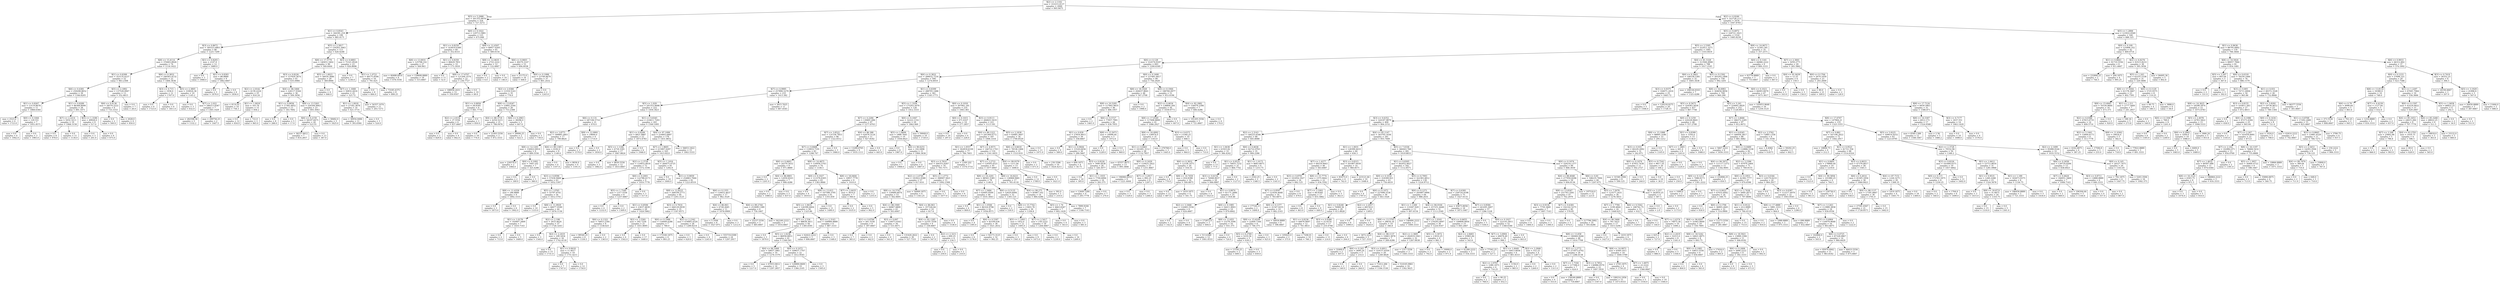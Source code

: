 digraph Tree {
node [shape=box] ;
0 [label="X[2] <= 2.1102\nmse = 333215.0137\nsamples = 2000\nvalue = 995.9475"] ;
1 [label="X[5] <= 5.2988\nmse = 301355.9979\nsamples = 324\nvalue = 727.3272"] ;
0 -> 1 [labeldistance=2.5, labelangle=45, headlabel="True"] ;
2 [label="X[1] <= 0.8543\nmse = 344391.218\nsamples = 199\nvalue = 885.4171"] ;
1 -> 2 ;
3 [label="X[3] <= 0.8672\nmse = 395523.4803\nsamples = 86\nvalue = 1225.7209"] ;
2 -> 3 ;
4 [label="X[8] <= 15.4114\nmse = 376403.8926\nsamples = 74\nvalue = 1118.1622"] ;
3 -> 4 ;
5 [label="X[1] <= 0.8399\nmse = 353135.0237\nsamples = 52\nvalue = 963.2308"] ;
4 -> 5 ;
6 [label="X[6] <= 0.4381\nmse = 259208.8652\nsamples = 39\nvalue = 1166.8205"] ;
5 -> 6 ;
7 [label="X[1] <= 0.8267\nmse = 13119.8678\nsamples = 11\nvalue = 1868.6364"] ;
6 -> 7 ;
8 [label="mse = 2523.0\nsamples = 4\nvalue = 1723.0"] ;
7 -> 8 ;
9 [label="X[0] <= 0.1044\nmse = 129.551\nsamples = 7\nvalue = 1951.8571"] ;
7 -> 9 ;
10 [label="mse = 0.0\nsamples = 4\nvalue = 1942.0"] ;
9 -> 10 ;
11 [label="mse = 0.0\nsamples = 3\nvalue = 1965.0"] ;
9 -> 11 ;
12 [label="X[1] <= 0.8289\nmse = 86368.8099\nsamples = 28\nvalue = 891.1071"] ;
6 -> 12 ;
13 [label="X[7] <= 2.2214\nmse = 5932.3213\nsamples = 19\nvalue = 1068.3158"] ;
12 -> 13 ;
14 [label="mse = 0.0\nsamples = 8\nvalue = 978.0"] ;
13 -> 14 ;
15 [label="mse = 0.0\nsamples = 11\nvalue = 1134.0"] ;
13 -> 15 ;
16 [label="X[5] <= 1.3186\nmse = 49928.0\nsamples = 9\nvalue = 517.0"] ;
12 -> 16 ;
17 [label="mse = 0.0\nsamples = 3\nvalue = 201.0"] ;
16 -> 17 ;
18 [label="mse = 0.0\nsamples = 6\nvalue = 675.0"] ;
16 -> 18 ;
19 [label="X[5] <= 2.1892\nmse = 137528.0947\nsamples = 13\nvalue = 352.4615"] ;
5 -> 19 ;
20 [label="X[6] <= 0.4136\nmse = 28574.2222\nsamples = 6\nvalue = 733.3333"] ;
19 -> 20 ;
21 [label="mse = 0.0\nsamples = 2\nvalue = 500.0"] ;
20 -> 21 ;
22 [label="mse = 2028.0\nsamples = 4\nvalue = 850.0"] ;
20 -> 22 ;
23 [label="mse = 0.0\nsamples = 7\nvalue = 26.0"] ;
19 -> 23 ;
24 [label="X[6] <= 0.3832\nmse = 240563.4132\nsamples = 22\nvalue = 1484.3636"] ;
4 -> 24 ;
25 [label="X[3] <= 0.715\nmse = 1936.0\nsamples = 12\nvalue = 1767.0"] ;
24 -> 25 ;
26 [label="mse = 0.0\nsamples = 6\nvalue = 1723.0"] ;
25 -> 26 ;
27 [label="mse = 0.0\nsamples = 6\nvalue = 1811.0"] ;
25 -> 27 ;
28 [label="X[5] <= 2.3805\nmse = 316024.36\nsamples = 10\nvalue = 1145.2"] ;
24 -> 28 ;
29 [label="mse = 0.0\nsamples = 3\nvalue = 632.0"] ;
28 -> 29 ;
30 [label="X[7] <= 2.022\nmse = 290213.8367\nsamples = 7\nvalue = 1365.1429"] ;
28 -> 30 ;
31 [label="mse = 282598.56\nsamples = 5\nvalue = 1332.2"] ;
30 -> 31 ;
32 [label="mse = 299756.25\nsamples = 2\nvalue = 1447.5"] ;
30 -> 32 ;
33 [label="X[1] <= 0.8293\nmse = 2147.0\nsamples = 12\nvalue = 1889.0"] ;
3 -> 33 ;
34 [label="mse = 0.0\nsamples = 3\nvalue = 1968.0"] ;
33 -> 34 ;
35 [label="X[1] <= 0.8393\nmse = 88.8889\nsamples = 9\nvalue = 1862.6667"] ;
33 -> 35 ;
36 [label="mse = 0.0\nsamples = 3\nvalue = 1876.0"] ;
35 -> 36 ;
37 [label="mse = 0.0\nsamples = 6\nvalue = 1856.0"] ;
35 -> 37 ;
38 [label="X[5] <= 2.5817\nmse = 150263.3063\nsamples = 113\nvalue = 626.4248"] ;
2 -> 38 ;
39 [label="X[8] <= 17.5779\nmse = 140451.5402\nsamples = 90\nvalue = 549.6444"] ;
38 -> 39 ;
40 [label="X[3] <= 0.8226\nmse = 157929.3674\nsamples = 61\nvalue = 635.0984"] ;
39 -> 40 ;
41 [label="X[2] <= 2.0142\nmse = 4139.2224\nsamples = 25\nvalue = 816.24"] ;
40 -> 41 ;
42 [label="mse = 4114.41\nsamples = 10\nvalue = 756.3"] ;
41 -> 42 ;
43 [label="X[1] <= 1.0018\nmse = 163.76\nsamples = 15\nvalue = 856.2"] ;
41 -> 43 ;
44 [label="mse = 0.0\nsamples = 12\nvalue = 854.0"] ;
43 -> 44 ;
45 [label="mse = 722.0\nsamples = 3\nvalue = 865.0"] ;
43 -> 45 ;
46 [label="X[4] <= 86.5466\nmse = 226117.9344\nsamples = 36\nvalue = 509.3056"] ;
40 -> 46 ;
47 [label="X[1] <= 0.9056\nmse = 17382.4852\nsamples = 13\nvalue = 183.7692"] ;
46 -> 47 ;
48 [label="mse = 0.0\nsamples = 8\nvalue = 288.0"] ;
47 -> 48 ;
49 [label="mse = 0.0\nsamples = 5\nvalue = 17.0"] ;
47 -> 49 ;
50 [label="X[8] <= 13.5263\nmse = 250344.9943\nsamples = 23\nvalue = 693.3043"] ;
46 -> 50 ;
51 [label="X[6] <= 0.2159\nmse = 58197.6475\nsamples = 20\nvalue = 523.55"] ;
50 -> 51 ;
52 [label="mse = 36237.0612\nsamples = 7\nvalue = 814.2857"] ;
51 -> 52 ;
53 [label="mse = 0.0\nsamples = 13\nvalue = 367.0"] ;
51 -> 53 ;
54 [label="mse = 58482.0\nsamples = 3\nvalue = 1825.0"] ;
50 -> 54 ;
55 [label="X[5] <= 1.4923\nmse = 56018.3686\nsamples = 29\nvalue = 369.8966"] ;
39 -> 55 ;
56 [label="mse = 0.0\nsamples = 4\nvalue = 646.0"] ;
55 -> 56 ;
57 [label="X[7] <= 1.1668\nmse = 50832.4416\nsamples = 25\nvalue = 325.72"] ;
55 -> 57 ;
58 [label="X[1] <= 1.0018\nmse = 27182.3878\nsamples = 14\nvalue = 421.5714"] ;
57 -> 58 ;
59 [label="mse = 30954.0496\nsamples = 11\nvalue = 393.6364"] ;
58 -> 59 ;
60 [label="mse = 0.0\nsamples = 3\nvalue = 524.0"] ;
58 -> 60 ;
61 [label="mse = 54357.1074\nsamples = 11\nvalue = 203.7273"] ;
57 -> 61 ;
62 [label="X[3] <= 0.6893\nmse = 75321.8526\nsamples = 23\nvalue = 926.8696"] ;
38 -> 62 ;
63 [label="mse = 0.0\nsamples = 7\nvalue = 1236.0"] ;
62 -> 63 ;
64 [label="X[1] <= 1.0721\nmse = 48175.8594\nsamples = 16\nvalue = 791.625"] ;
62 -> 64 ;
65 [label="mse = 0.0\nsamples = 8\nvalue = 684.0"] ;
64 -> 65 ;
66 [label="mse = 73185.4375\nsamples = 8\nvalue = 899.25"] ;
64 -> 66 ;
67 [label="X[0] <= 0.1022\nmse = 129713.5881\nsamples = 125\nvalue = 475.648"] ;
1 -> 67 ;
68 [label="X[1] <= 0.8259\nmse = 143819.0389\nsamples = 60\nvalue = 352.8333"] ;
67 -> 68 ;
69 [label="X[8] <= 13.6931\nmse = 125798.332\nsamples = 27\nvalue = 569.963"] ;
68 -> 69 ;
70 [label="mse = 40488.6914\nsamples = 9\nvalue = 678.5556"] ;
69 -> 70 ;
71 [label="mse = 159608.8889\nsamples = 18\nvalue = 515.6667"] ;
69 -> 71 ;
72 [label="X[1] <= 0.8359\nmse = 88429.7851\nsamples = 33\nvalue = 175.1818"] ;
68 -> 72 ;
73 [label="mse = 0.0\nsamples = 11\nvalue = 52.0"] ;
72 -> 73 ;
74 [label="X[8] <= 17.6707\nmse = 121264.3574\nsamples = 22\nvalue = 236.7727"] ;
72 -> 74 ;
75 [label="mse = 188956.2431\nsamples = 12\nvalue = 359.9167"] ;
74 -> 75 ;
76 [label="mse = 0.0\nsamples = 10\nvalue = 89.0"] ;
74 -> 76 ;
77 [label="X[8] <= 12.4507\nmse = 89917.8305\nsamples = 65\nvalue = 589.0154"] ;
67 -> 77 ;
78 [label="X[8] <= 12.0635\nmse = 2722.2222\nsamples = 12\nvalue = 122.6667"] ;
77 -> 78 ;
79 [label="mse = 0.0\nsamples = 2\nvalue = 6.0"] ;
78 -> 79 ;
80 [label="mse = 0.0\nsamples = 10\nvalue = 146.0"] ;
78 -> 80 ;
81 [label="X[6] <= 0.0603\nmse = 49270.3147\nsamples = 53\nvalue = 694.6038"] ;
77 -> 81 ;
82 [label="mse = 21175.0\nsamples = 16\nvalue = 448.0"] ;
81 -> 82 ;
83 [label="X[0] <= 0.1998\nmse = 23749.9679\nsamples = 37\nvalue = 801.2432"] ;
81 -> 83 ;
84 [label="X[2] <= 2.0366\nmse = 13318.5143\nsamples = 35\nvalue = 776.0"] ;
83 -> 84 ;
85 [label="X[1] <= 0.8956\nmse = 58.8395\nsamples = 9\nvalue = 841.7778"] ;
84 -> 85 ;
86 [label="X[2] <= 2.0154\nmse = 37.5556\nsamples = 6\nvalue = 837.6667"] ;
85 -> 86 ;
87 [label="mse = 0.0\nsamples = 2\nvalue = 829.0"] ;
86 -> 87 ;
88 [label="mse = 0.0\nsamples = 4\nvalue = 842.0"] ;
86 -> 88 ;
89 [label="mse = 0.0\nsamples = 3\nvalue = 850.0"] ;
85 -> 89 ;
90 [label="X[8] <= 13.8347\nmse = 15892.2544\nsamples = 26\nvalue = 753.2308"] ;
84 -> 90 ;
91 [label="X[4] <= 88.3718\nmse = 4254.5215\nsamples = 21\nvalue = 788.0476"] ;
90 -> 91 ;
92 [label="mse = 0.0\nsamples = 18\nvalue = 774.0"] ;
91 -> 92 ;
93 [label="mse = 21493.5556\nsamples = 3\nvalue = 872.3333"] ;
91 -> 93 ;
94 [label="X[6] <= 0.2963\nmse = 38296.0\nsamples = 5\nvalue = 607.0"] ;
90 -> 94 ;
95 [label="mse = 39006.25\nsamples = 2\nvalue = 422.5"] ;
94 -> 95 ;
96 [label="mse = 0.0\nsamples = 3\nvalue = 730.0"] ;
94 -> 96 ;
97 [label="mse = 0.0\nsamples = 2\nvalue = 1243.0"] ;
83 -> 97 ;
98 [label="X[2] <= 4.9246\nmse = 322728.113\nsamples = 1676\nvalue = 1047.8765"] ;
0 -> 98 [labeldistance=2.5, labelangle=-45, headlabel="False"] ;
99 [label="X[5] <= 9.4972\nmse = 328721.1623\nsamples = 1516\nvalue = 1085.8239"] ;
98 -> 99 ;
100 [label="X[5] <= 2.5395\nmse = 322411.3271\nsamples = 1481\nvalue = 1103.0419"] ;
99 -> 100 ;
101 [label="X[0] <= 0.128\nmse = 314574.9187\nsamples = 693\nvalue = 1200.6349"] ;
100 -> 101 ;
102 [label="X[6] <= 0.3832\nmse = 289032.7216\nsamples = 594\nvalue = 1274.6919"] ;
101 -> 102 ;
103 [label="X[7] <= 4.9995\nmse = 257890.5279\nsamples = 233\nvalue = 1413.382"] ;
102 -> 103 ;
104 [label="X[5] <= 1.029\nmse = 241553.9098\nsamples = 222\nvalue = 1450.3423"] ;
103 -> 104 ;
105 [label="X[6] <= 0.131\nmse = 287106.5714\nsamples = 21\nvalue = 974.0"] ;
104 -> 105 ;
106 [label="X[2] <= 3.8771\nmse = 190885.2803\nsamples = 17\nvalue = 799.8824"] ;
105 -> 106 ;
107 [label="X[8] <= 12.1201\nmse = 150422.6914\nsamples = 9\nvalue = 489.5556"] ;
106 -> 107 ;
108 [label="mse = 226576.0\nsamples = 2\nvalue = 1064.0"] ;
107 -> 108 ;
109 [label="X[0] <= 0.1092\nmse = 7445.102\nsamples = 7\nvalue = 325.4286"] ;
107 -> 109 ;
110 [label="mse = 0.0\nsamples = 2\nvalue = 189.0"] ;
109 -> 110 ;
111 [label="mse = 0.0\nsamples = 5\nvalue = 380.0"] ;
109 -> 111 ;
112 [label="X[4] <= 89.1365\nmse = 6182.0\nsamples = 8\nvalue = 1149.0"] ;
106 -> 112 ;
113 [label="mse = 0.0\nsamples = 4\nvalue = 1107.0"] ;
112 -> 113 ;
114 [label="mse = 8836.0\nsamples = 4\nvalue = 1191.0"] ;
112 -> 114 ;
115 [label="X[8] <= 12.9991\nmse = 19600.0\nsamples = 4\nvalue = 1714.0"] ;
105 -> 115 ;
116 [label="mse = 0.0\nsamples = 2\nvalue = 1574.0"] ;
115 -> 116 ;
117 [label="mse = 0.0\nsamples = 2\nvalue = 1854.0"] ;
115 -> 117 ;
118 [label="X[1] <= 0.8345\nmse = 210611.7293\nsamples = 201\nvalue = 1500.1095"] ;
104 -> 118 ;
119 [label="X[1] <= 0.8299\nmse = 6821.9887\nsamples = 23\nvalue = 1873.4783"] ;
118 -> 119 ;
120 [label="X[5] <= 1.1184\nmse = 6718.3391\nsamples = 17\nvalue = 1847.8824"] ;
119 -> 120 ;
121 [label="mse = 0.0\nsamples = 5\nvalue = 1882.0"] ;
120 -> 121 ;
122 [label="mse = 8830.5556\nsamples = 12\nvalue = 1833.6667"] ;
120 -> 122 ;
123 [label="mse = 0.0\nsamples = 6\nvalue = 1946.0"] ;
119 -> 123 ;
124 [label="X[4] <= 97.1099\nmse = 216603.6897\nsamples = 178\nvalue = 1451.8652"] ;
118 -> 124 ;
125 [label="X[7] <= 1.9605\nmse = 215907.0297\nsamples = 163\nvalue = 1415.8221"] ;
124 -> 125 ;
126 [label="X[2] <= 2.3728\nmse = 110652.6618\nsamples = 72\nvalue = 1572.3194"] ;
125 -> 126 ;
127 [label="X[3] <= 0.8596\nmse = 57436.9468\nsamples = 63\nvalue = 1652.5397"] ;
126 -> 127 ;
128 [label="X[8] <= 11.6358\nmse = 186.8889\nsamples = 9\nvalue = 1892.3333"] ;
127 -> 128 ;
129 [label="mse = 0.0\nsamples = 3\nvalue = 1873.0"] ;
128 -> 129 ;
130 [label="mse = 0.0\nsamples = 6\nvalue = 1902.0"] ;
128 -> 130 ;
131 [label="X[5] <= 1.0765\nmse = 55797.8741\nsamples = 54\nvalue = 1612.5741"] ;
127 -> 131 ;
132 [label="mse = 0.0\nsamples = 10\nvalue = 1333.0"] ;
131 -> 132 ;
133 [label="X[8] <= 11.9929\nmse = 46677.9189\nsamples = 44\nvalue = 1676.1136"] ;
131 -> 133 ;
134 [label="X[1] <= 1.0178\nmse = 193607.3469\nsamples = 7\nvalue = 1410.7143"] ;
133 -> 134 ;
135 [label="mse = 0.0\nsamples = 2\nvalue = 715.0"] ;
134 -> 135 ;
136 [label="mse = 0.0\nsamples = 5\nvalue = 1689.0"] ;
134 -> 136 ;
137 [label="X[2] <= 2.198\nmse = 3033.4624\nsamples = 37\nvalue = 1726.3243"] ;
133 -> 137 ;
138 [label="mse = 0.0\nsamples = 3\nvalue = 1544.0"] ;
137 -> 138 ;
139 [label="X[2] <= 2.2419\nmse = 109.1834\nsamples = 34\nvalue = 1742.4118"] ;
137 -> 139 ;
140 [label="mse = 0.0\nsamples = 15\nvalue = 1731.0"] ;
139 -> 140 ;
141 [label="X[1] <= 0.8418\nmse = 11.4017\nsamples = 19\nvalue = 1751.4211"] ;
139 -> 141 ;
142 [label="mse = 0.0\nsamples = 7\nvalue = 1747.0"] ;
141 -> 142 ;
143 [label="mse = 0.0\nsamples = 12\nvalue = 1754.0"] ;
141 -> 143 ;
144 [label="X[6] <= 0.2001\nmse = 122786.6173\nsamples = 9\nvalue = 1010.7778"] ;
126 -> 144 ;
145 [label="X[5] <= 1.7549\nmse = 1317.5556\nsamples = 6\nvalue = 1257.6667"] ;
144 -> 145 ;
146 [label="mse = 0.0\nsamples = 4\nvalue = 1232.0"] ;
145 -> 146 ;
147 [label="mse = 0.0\nsamples = 2\nvalue = 1309.0"] ;
145 -> 147 ;
148 [label="mse = 0.0\nsamples = 3\nvalue = 517.0"] ;
144 -> 148 ;
149 [label="X[5] <= 1.1016\nmse = 264475.4725\nsamples = 91\nvalue = 1292.0"] ;
125 -> 149 ;
150 [label="mse = 9.0\nsamples = 10\nvalue = 1844.0"] ;
149 -> 150 ;
151 [label="X[1] <= 0.9059\nmse = 254863.7064\nsamples = 81\nvalue = 1223.8519"] ;
149 -> 151 ;
152 [label="X[8] <= 12.8225\nmse = 268109.2773\nsamples = 64\nvalue = 1293.3125"] ;
151 -> 152 ;
153 [label="X[1] <= 0.8506\nmse = 23637.4839\nsamples = 29\nvalue = 1420.5862"] ;
152 -> 153 ;
154 [label="X[6] <= 0.1322\nmse = 74853.2344\nsamples = 8\nvalue = 1338.625"] ;
153 -> 154 ;
155 [label="mse = 99540.25\nsamples = 6\nvalue = 1330.5"] ;
154 -> 155 ;
156 [label="mse = 0.0\nsamples = 2\nvalue = 1363.0"] ;
154 -> 156 ;
157 [label="X[2] <= 3.5581\nmse = 592.7256\nsamples = 21\nvalue = 1451.8095"] ;
153 -> 157 ;
158 [label="mse = 0.0\nsamples = 4\nvalue = 1502.0"] ;
157 -> 158 ;
159 [label="mse = 0.0\nsamples = 17\nvalue = 1440.0"] ;
157 -> 159 ;
160 [label="X[3] <= 0.7816\nmse = 446129.0939\nsamples = 35\nvalue = 1187.8571"] ;
152 -> 160 ;
161 [label="X[0] <= 0.1088\nmse = 116049.4286\nsamples = 7\nvalue = 780.0"] ;
160 -> 161 ;
162 [label="mse = 173160.1875\nsamples = 4\nvalue = 893.25"] ;
161 -> 162 ;
163 [label="mse = 0.0\nsamples = 3\nvalue = 629.0"] ;
161 -> 163 ;
164 [label="X[2] <= 2.2342\nmse = 476665.4324\nsamples = 28\nvalue = 1289.8214"] ;
160 -> 164 ;
165 [label="mse = 0.0\nsamples = 4\nvalue = 1245.0"] ;
164 -> 165 ;
166 [label="mse = 555719.0399\nsamples = 24\nvalue = 1297.2917"] ;
164 -> 166 ;
167 [label="X[6] <= 0.1355\nmse = 118452.4637\nsamples = 17\nvalue = 962.3529"] ;
151 -> 167 ;
168 [label="X[4] <= 86.063\nmse = 6728.2645\nsamples = 11\nvalue = 1078.0909"] ;
167 -> 168 ;
169 [label="mse = 5.3594\nsamples = 8\nvalue = 1027.875"] ;
168 -> 169 ;
170 [label="mse = 0.0\nsamples = 3\nvalue = 1212.0"] ;
168 -> 170 ;
171 [label="X[4] <= 89.2744\nmse = 253699.1389\nsamples = 6\nvalue = 750.1667"] ;
167 -> 171 ;
172 [label="mse = 25237.5556\nsamples = 3\nvalue = 485.6667"] ;
171 -> 172 ;
173 [label="mse = 342240.2222\nsamples = 3\nvalue = 1014.6667"] ;
171 -> 173 ;
174 [label="mse = 56653.1822\nsamples = 15\nvalue = 1843.5333"] ;
124 -> 174 ;
175 [label="mse = 3615.7025\nsamples = 11\nvalue = 667.4545"] ;
103 -> 175 ;
176 [label="X[1] <= 0.8399\nmse = 288705.1486\nsamples = 361\nvalue = 1185.1773"] ;
102 -> 176 ;
177 [label="X[5] <= 1.3104\nmse = 175203.5079\nsamples = 126\nvalue = 1412.3333"] ;
176 -> 177 ;
178 [label="X[7] <= 4.2284\nmse = 139401.696\nsamples = 97\nvalue = 1277.8763"] ;
177 -> 178 ;
179 [label="X[7] <= 3.8522\nmse = 131536.7853\nsamples = 86\nvalue = 1322.6512"] ;
178 -> 179 ;
180 [label="X[7] <= 0.8488\nmse = 119910.7191\nsamples = 83\nvalue = 1298.747"] ;
179 -> 180 ;
181 [label="X[6] <= 0.4603\nmse = 24370.5432\nsamples = 9\nvalue = 971.8889"] ;
180 -> 181 ;
182 [label="mse = 0.0\nsamples = 2\nvalue = 1201.0"] ;
181 -> 182 ;
183 [label="X[4] <= 86.8801\nmse = 12050.8163\nsamples = 7\nvalue = 906.4286"] ;
181 -> 183 ;
184 [label="mse = 0.0\nsamples = 2\nvalue = 1080.0"] ;
183 -> 184 ;
185 [label="mse = 0.0\nsamples = 5\nvalue = 837.0"] ;
183 -> 185 ;
186 [label="X[8] <= 14.4875\nmse = 116956.5743\nsamples = 74\nvalue = 1338.5"] ;
180 -> 186 ;
187 [label="X[0] <= 0.1027\nmse = 113376.6305\nsamples = 65\nvalue = 1383.9846"] ;
186 -> 187 ;
188 [label="mse = 0.0\nsamples = 4\nvalue = 1819.0"] ;
187 -> 188 ;
189 [label="X[8] <= 13.015\nmse = 107588.3795\nsamples = 61\nvalue = 1355.459"] ;
187 -> 189 ;
190 [label="X[5] <= 1.0635\nmse = 126399.4404\nsamples = 50\nvalue = 1325.86"] ;
189 -> 190 ;
191 [label="X[7] <= 2.536\nmse = 98838.3611\nsamples = 44\nvalue = 1385.6591"] ;
190 -> 191 ;
192 [label="mse = 0.0\nsamples = 3\nvalue = 1879.0"] ;
191 -> 192 ;
193 [label="X[5] <= 1.0238\nmse = 86958.6853\nsamples = 41\nvalue = 1349.561"] ;
191 -> 193 ;
194 [label="X[4] <= 84.1068\nmse = 50657.3961\nsamples = 19\nvalue = 1276.1579"] ;
193 -> 194 ;
195 [label="mse = 0.0\nsamples = 5\nvalue = 1217.0"] ;
194 -> 195 ;
196 [label="mse = 67053.0612\nsamples = 14\nvalue = 1297.2857"] ;
194 -> 196 ;
197 [label="X[0] <= 0.1072\nmse = 109637.7707\nsamples = 22\nvalue = 1412.9545"] ;
193 -> 197 ;
198 [label="mse = 120890.0609\nsamples = 19\nvalue = 1384.2105"] ;
197 -> 198 ;
199 [label="mse = 0.0\nsamples = 3\nvalue = 1595.0"] ;
197 -> 199 ;
200 [label="X[2] <= 2.3143\nmse = 109984.8889\nsamples = 6\nvalue = 887.3333"] ;
190 -> 200 ;
201 [label="mse = 62422.2222\nsamples = 3\nvalue = 606.6667"] ;
200 -> 201 ;
202 [label="mse = 0.0\nsamples = 3\nvalue = 1168.0"] ;
200 -> 202 ;
203 [label="mse = 0.0\nsamples = 11\nvalue = 1490.0"] ;
189 -> 203 ;
204 [label="X[8] <= 18.0404\nmse = 19957.7778\nsamples = 9\nvalue = 1010.0"] ;
186 -> 204 ;
205 [label="X[7] <= 2.6435\nmse = 3610.0\nsamples = 7\nvalue = 940.0"] ;
204 -> 205 ;
206 [label="mse = 0.0\nsamples = 2\nvalue = 1035.0"] ;
205 -> 206 ;
207 [label="mse = 0.0\nsamples = 5\nvalue = 902.0"] ;
205 -> 207 ;
208 [label="mse = 0.0\nsamples = 2\nvalue = 1255.0"] ;
204 -> 208 ;
209 [label="mse = 0.0\nsamples = 3\nvalue = 1984.0"] ;
179 -> 209 ;
210 [label="X[4] <= 86.388\nmse = 62676.5124\nsamples = 11\nvalue = 927.8182"] ;
178 -> 210 ;
211 [label="mse = 13289.8765\nsamples = 9\nvalue = 1035.1111"] ;
210 -> 211 ;
212 [label="mse = 0.0\nsamples = 2\nvalue = 445.0"] ;
210 -> 212 ;
213 [label="X[0] <= 0.1047\nmse = 32222.1332\nsamples = 29\nvalue = 1862.069"] ;
177 -> 213 ;
214 [label="X[5] <= 1.8609\nmse = 1888.7645\nsamples = 19\nvalue = 1936.8421"] ;
213 -> 214 ;
215 [label="mse = 0.0\nsamples = 8\nvalue = 1987.0"] ;
214 -> 215 ;
216 [label="X[4] <= 90.6251\nmse = 102.0496\nsamples = 11\nvalue = 1900.3636"] ;
214 -> 216 ;
217 [label="mse = 0.0\nsamples = 7\nvalue = 1908.0"] ;
216 -> 217 ;
218 [label="mse = 0.0\nsamples = 4\nvalue = 1887.0"] ;
216 -> 218 ;
219 [label="mse = 59049.0\nsamples = 10\nvalue = 1720.0"] ;
213 -> 219 ;
220 [label="X[0] <= 0.1018\nmse = 307061.181\nsamples = 235\nvalue = 1063.383"] ;
176 -> 220 ;
221 [label="X[0] <= 0.1015\nmse = 971.6327\nsamples = 14\nvalue = 277.2857"] ;
220 -> 221 ;
222 [label="mse = 0.0\nsamples = 10\nvalue = 297.0"] ;
221 -> 222 ;
223 [label="mse = 0.0\nsamples = 4\nvalue = 228.0"] ;
221 -> 223 ;
224 [label="X[3] <= 0.9113\nmse = 284825.5419\nsamples = 221\nvalue = 1113.181"] ;
220 -> 224 ;
225 [label="X[4] <= 89.1223\nmse = 245369.0772\nsamples = 187\nvalue = 1006.3316"] ;
224 -> 225 ;
226 [label="X[1] <= 1.0557\nmse = 302818.6338\nsamples = 77\nvalue = 784.7403"] ;
225 -> 226 ;
227 [label="X[3] <= 0.7814\nmse = 264353.9267\nsamples = 70\nvalue = 705.7571"] ;
226 -> 227 ;
228 [label="X[2] <= 2.4749\nmse = 191822.9388\nsamples = 57\nvalue = 617.614"] ;
227 -> 228 ;
229 [label="X[8] <= 14.5743\nmse = 159480.8074\nsamples = 53\nvalue = 562.8491"] ;
228 -> 229 ;
230 [label="X[4] <= 88.1949\nmse = 94867.6809\nsamples = 43\nvalue = 503.6047"] ;
229 -> 230 ;
231 [label="X[1] <= 0.8784\nmse = 561.5556\nsamples = 9\nvalue = 397.6667"] ;
230 -> 231 ;
232 [label="mse = 0.0\nsamples = 7\nvalue = 385.0"] ;
231 -> 232 ;
233 [label="mse = 0.0\nsamples = 2\nvalue = 442.0"] ;
231 -> 233 ;
234 [label="X[3] <= 0.697\nmse = 116073.9343\nsamples = 34\nvalue = 531.6471"] ;
230 -> 234 ;
235 [label="mse = 0.0\nsamples = 4\nvalue = 561.0"] ;
234 -> 235 ;
236 [label="mse = 131420.2622\nsamples = 30\nvalue = 527.7333"] ;
234 -> 236 ;
237 [label="X[4] <= 86.063\nmse = 357326.64\nsamples = 10\nvalue = 817.6"] ;
229 -> 237 ;
238 [label="X[4] <= 82.1285\nmse = 22101.5556\nsamples = 6\nvalue = 338.6667"] ;
237 -> 238 ;
239 [label="mse = 0.0\nsamples = 2\nvalue = 547.0"] ;
238 -> 239 ;
240 [label="X[2] <= 2.3211\nmse = 600.25\nsamples = 4\nvalue = 234.5"] ;
238 -> 240 ;
241 [label="mse = 0.0\nsamples = 2\nvalue = 259.0"] ;
240 -> 241 ;
242 [label="mse = 0.0\nsamples = 2\nvalue = 210.0"] ;
240 -> 242 ;
243 [label="mse = 0.0\nsamples = 4\nvalue = 1536.0"] ;
237 -> 243 ;
244 [label="mse = 54069.1875\nsamples = 4\nvalue = 1343.25"] ;
228 -> 244 ;
245 [label="X[5] <= 1.2772\nmse = 398947.5621\nsamples = 13\nvalue = 1092.2308"] ;
227 -> 245 ;
246 [label="mse = 0.0\nsamples = 7\nvalue = 1677.0"] ;
245 -> 246 ;
247 [label="mse = 0.0\nsamples = 6\nvalue = 410.0"] ;
245 -> 247 ;
248 [label="mse = 1249.102\nsamples = 7\nvalue = 1574.5714"] ;
226 -> 248 ;
249 [label="X[7] <= 4.9571\nmse = 146722.1743\nsamples = 110\nvalue = 1161.4455"] ;
225 -> 249 ;
250 [label="X[7] <= 3.2733\nmse = 118505.6521\nsamples = 95\nvalue = 1077.8947"] ;
249 -> 250 ;
251 [label="X[8] <= 14.2201\nmse = 88561.5385\nsamples = 78\nvalue = 1146.0"] ;
250 -> 251 ;
252 [label="X[7] <= 1.5484\nmse = 83695.9509\nsamples = 46\nvalue = 1035.3043"] ;
251 -> 252 ;
253 [label="mse = 0.0\nsamples = 4\nvalue = 809.0"] ;
252 -> 253 ;
254 [label="X[1] <= 1.0506\nmse = 86324.9796\nsamples = 42\nvalue = 1056.8571"] ;
252 -> 254 ;
255 [label="mse = 0.0\nsamples = 4\nvalue = 1395.0"] ;
254 -> 255 ;
256 [label="X[6] <= 0.5397\nmse = 82109.036\nsamples = 38\nvalue = 1021.2632"] ;
254 -> 256 ;
257 [label="mse = 0.0\nsamples = 6\nvalue = 1176.0"] ;
256 -> 257 ;
258 [label="mse = 92173.3125\nsamples = 32\nvalue = 992.25"] ;
256 -> 258 ;
259 [label="X[6] <= 0.5135\nmse = 52620.6094\nsamples = 32\nvalue = 1305.125"] ;
251 -> 259 ;
260 [label="mse = 0.0\nsamples = 2\nvalue = 530.0"] ;
259 -> 260 ;
261 [label="X[8] <= 15.7742\nmse = 13403.76\nsamples = 30\nvalue = 1356.8"] ;
259 -> 261 ;
262 [label="X[5] <= 1.1093\nmse = 1452.0\nsamples = 12\nvalue = 1495.0"] ;
261 -> 262 ;
263 [label="mse = 0.0\nsamples = 3\nvalue = 1561.0"] ;
262 -> 263 ;
264 [label="mse = 0.0\nsamples = 9\nvalue = 1473.0"] ;
262 -> 264 ;
265 [label="X[7] <= 2.5417\nmse = 150.2222\nsamples = 18\nvalue = 1264.6667"] ;
261 -> 265 ;
266 [label="mse = 0.0\nsamples = 2\nvalue = 1230.0"] ;
265 -> 266 ;
267 [label="mse = 0.0\nsamples = 16\nvalue = 1269.0"] ;
265 -> 267 ;
268 [label="X[8] <= 16.8221\nmse = 136968.9481\nsamples = 17\nvalue = 765.4118"] ;
250 -> 268 ;
269 [label="X[4] <= 99.275\nmse = 85967.102\nsamples = 14\nvalue = 884.4286"] ;
268 -> 269 ;
270 [label="X[5] <= 1.74\nmse = 4663.8367\nsamples = 7\nvalue = 602.1429"] ;
269 -> 270 ;
271 [label="mse = 0.0\nsamples = 4\nvalue = 543.0"] ;
270 -> 271 ;
272 [label="mse = 0.0\nsamples = 3\nvalue = 681.0"] ;
270 -> 272 ;
273 [label="mse = 7899.9184\nsamples = 7\nvalue = 1166.7143"] ;
269 -> 273 ;
274 [label="mse = 392.0\nsamples = 3\nvalue = 210.0"] ;
268 -> 274 ;
275 [label="X[4] <= 99.9379\nmse = 1211.04\nsamples = 15\nvalue = 1690.6"] ;
249 -> 275 ;
276 [label="mse = 0.0\nsamples = 12\nvalue = 1708.0"] ;
275 -> 276 ;
277 [label="mse = 0.0\nsamples = 3\nvalue = 1621.0"] ;
275 -> 277 ;
278 [label="X[5] <= 2.1838\nmse = 93685.3607\nsamples = 34\nvalue = 1700.8529"] ;
224 -> 278 ;
279 [label="X[6] <= 0.6618\nmse = 78536.1406\nsamples = 21\nvalue = 1533.619"] ;
278 -> 279 ;
280 [label="mse = 0.0\nsamples = 2\nvalue = 671.0"] ;
279 -> 280 ;
281 [label="mse = 230.5596\nsamples = 19\nvalue = 1624.4211"] ;
279 -> 281 ;
282 [label="mse = 0.0\nsamples = 13\nvalue = 1971.0"] ;
278 -> 282 ;
283 [label="X[0] <= 0.1408\nmse = 237481.6617\nsamples = 99\nvalue = 756.2929"] ;
101 -> 283 ;
284 [label="X[8] <= 18.1928\nmse = 204437.8641\nsamples = 48\nvalue = 547.2708"] ;
283 -> 284 ;
285 [label="X[8] <= 10.5295\nmse = 117842.9835\nsamples = 46\nvalue = 484.1957"] ;
284 -> 285 ;
286 [label="mse = 0.0\nsamples = 2\nvalue = 1461.0"] ;
285 -> 286 ;
287 [label="X[6] <= 0.5727\nmse = 77857.7991\nsamples = 44\nvalue = 439.7955"] ;
285 -> 287 ;
288 [label="X[1] <= 0.839\nmse = 27854.9915\nsamples = 39\nvalue = 358.6667"] ;
287 -> 288 ;
289 [label="mse = 0.0\nsamples = 9\nvalue = 589.0"] ;
288 -> 289 ;
290 [label="X[1] <= 0.9644\nmse = 15520.6456\nsamples = 30\nvalue = 289.5667"] ;
288 -> 290 ;
291 [label="mse = 609.1875\nsamples = 4\nvalue = 50.75"] ;
290 -> 291 ;
292 [label="X[3] <= 0.8226\nmse = 7690.4438\nsamples = 26\nvalue = 326.3077"] ;
290 -> 292 ;
293 [label="mse = 0.0\nsamples = 10\nvalue = 395.0"] ;
292 -> 293 ;
294 [label="X[1] <= 1.1935\nmse = 7704.6094\nsamples = 16\nvalue = 283.375"] ;
292 -> 294 ;
295 [label="mse = 13449.7284\nsamples = 9\nvalue = 293.7778"] ;
294 -> 295 ;
296 [label="mse = 0.0\nsamples = 7\nvalue = 270.0"] ;
294 -> 296 ;
297 [label="X[8] <= 15.5073\nmse = 16099.44\nsamples = 5\nvalue = 1072.6"] ;
287 -> 297 ;
298 [label="mse = 0.0\nsamples = 2\nvalue = 1228.0"] ;
297 -> 298 ;
299 [label="mse = 0.0\nsamples = 3\nvalue = 969.0"] ;
297 -> 299 ;
300 [label="mse = 0.0\nsamples = 2\nvalue = 1998.0"] ;
284 -> 300 ;
301 [label="X[0] <= 0.1944\nmse = 188760.0977\nsamples = 51\nvalue = 953.0196"] ;
283 -> 301 ;
302 [label="X[2] <= 4.4634\nmse = 138804.204\nsamples = 44\nvalue = 1039.9773"] ;
301 -> 302 ;
303 [label="X[8] <= 17.6549\nmse = 117498.8899\nsamples = 41\nvalue = 1086.2927"] ;
302 -> 303 ;
304 [label="X[8] <= 16.4992\nmse = 126974.0\nsamples = 31\nvalue = 1163.0"] ;
303 -> 304 ;
305 [label="X[1] <= 0.8461\nmse = 101491.3112\nsamples = 28\nvalue = 1132.7857"] ;
304 -> 305 ;
306 [label="mse = 45557.4675\nsamples = 13\nvalue = 995.3846"] ;
305 -> 306 ;
307 [label="X[0] <= 0.1629\nmse = 119425.1822\nsamples = 15\nvalue = 1251.8667"] ;
305 -> 307 ;
308 [label="mse = 196066.6914\nsamples = 9\nvalue = 1221.4444"] ;
307 -> 308 ;
309 [label="X[7] <= 3.2917\nmse = 992.25\nsamples = 6\nvalue = 1297.5"] ;
307 -> 309 ;
310 [label="mse = 0.0\nsamples = 3\nvalue = 1329.0"] ;
309 -> 310 ;
311 [label="mse = 0.0\nsamples = 3\nvalue = 1266.0"] ;
309 -> 311 ;
312 [label="mse = 276768.0\nsamples = 3\nvalue = 1445.0"] ;
304 -> 312 ;
313 [label="X[3] <= 0.6371\nmse = 13340.25\nsamples = 10\nvalue = 848.5"] ;
303 -> 313 ;
314 [label="mse = 0.0\nsamples = 5\nvalue = 964.0"] ;
313 -> 314 ;
315 [label="mse = 0.0\nsamples = 5\nvalue = 733.0"] ;
313 -> 315 ;
316 [label="mse = 0.0\nsamples = 3\nvalue = 407.0"] ;
302 -> 316 ;
317 [label="X[4] <= 82.2982\nmse = 156476.5306\nsamples = 7\nvalue = 406.4286"] ;
301 -> 317 ;
318 [label="mse = 191205.5556\nsamples = 3\nvalue = 721.6667"] ;
317 -> 318 ;
319 [label="mse = 0.0\nsamples = 4\nvalue = 170.0"] ;
317 -> 319 ;
320 [label="X[4] <= 81.5328\nmse = 313560.4908\nsamples = 788\nvalue = 1017.2145"] ;
100 -> 320 ;
321 [label="X[6] <= 0.3403\nmse = 148338.5381\nsamples = 32\nvalue = 1605.3438"] ;
320 -> 321 ;
322 [label="X[3] <= 0.9375\nmse = 104071.2416\nsamples = 25\nvalue = 1683.72"] ;
321 -> 322 ;
323 [label="mse = 0.0\nsamples = 5\nvalue = 1506.0"] ;
322 -> 323 ;
324 [label="mse = 120218.9275\nsamples = 20\nvalue = 1728.15"] ;
322 -> 324 ;
325 [label="mse = 206144.8163\nsamples = 7\nvalue = 1325.4286"] ;
321 -> 325 ;
326 [label="X[5] <= 9.1592\nmse = 305293.1806\nsamples = 756\nvalue = 992.3201"] ;
320 -> 326 ;
327 [label="X[8] <= 16.6983\nmse = 304656.9656\nsamples = 709\nvalue = 960.299"] ;
326 -> 327 ;
328 [label="X[5] <= 8.5675\nmse = 324583.5838\nsamples = 457\nvalue = 867.7746"] ;
327 -> 328 ;
329 [label="X[3] <= 0.6352\nmse = 324187.9879\nsamples = 409\nvalue = 904.2152"] ;
328 -> 329 ;
330 [label="X[2] <= 2.3143\nmse = 146225.6546\nsamples = 68\nvalue = 645.8088"] ;
329 -> 330 ;
331 [label="X[1] <= 1.0438\nmse = 61925.82\nsamples = 33\nvalue = 366.4242"] ;
330 -> 331 ;
332 [label="X[6] <= 0.3832\nmse = 12338.1475\nsamples = 20\nvalue = 554.55"] ;
331 -> 332 ;
333 [label="mse = 0.0\nsamples = 4\nvalue = 770.0"] ;
332 -> 333 ;
334 [label="X[8] <= 14.7459\nmse = 916.8398\nsamples = 16\nvalue = 500.6875"] ;
332 -> 334 ;
335 [label="mse = 0.0\nsamples = 12\nvalue = 487.0"] ;
334 -> 335 ;
336 [label="mse = 1419.1875\nsamples = 4\nvalue = 541.75"] ;
334 -> 336 ;
337 [label="mse = 0.0\nsamples = 13\nvalue = 77.0"] ;
331 -> 337 ;
338 [label="X[6] <= 0.4636\nmse = 82722.9763\nsamples = 35\nvalue = 909.2286"] ;
330 -> 338 ;
339 [label="X[1] <= 0.9531\nmse = 74855.7232\nsamples = 31\nvalue = 864.7742"] ;
338 -> 339 ;
340 [label="X[3] <= 0.6154\nmse = 74948.9037\nsamples = 29\nvalue = 846.6897"] ;
339 -> 340 ;
341 [label="mse = 0.0\nsamples = 4\nvalue = 1023.0"] ;
340 -> 341 ;
342 [label="X[1] <= 0.8974\nmse = 81171.2896\nsamples = 25\nvalue = 818.48"] ;
340 -> 342 ;
343 [label="X[2] <= 3.1668\nmse = 116483.5556\nsamples = 6\nvalue = 624.6667"] ;
342 -> 343 ;
344 [label="mse = 0.0\nsamples = 2\nvalue = 142.0"] ;
343 -> 344 ;
345 [label="mse = 0.0\nsamples = 4\nvalue = 866.0"] ;
343 -> 345 ;
346 [label="X[0] <= 0.1985\nmse = 54411.9003\nsamples = 19\nvalue = 879.6842"] ;
342 -> 346 ;
347 [label="mse = 172872.0\nsamples = 3\nvalue = 604.0"] ;
346 -> 347 ;
348 [label="X[8] <= 13.855\nmse = 15278.3594\nsamples = 16\nvalue = 931.375"] ;
346 -> 348 ;
349 [label="mse = 513.6389\nsamples = 12\nvalue = 1001.8333"] ;
348 -> 349 ;
350 [label="mse = 0.0\nsamples = 4\nvalue = 720.0"] ;
348 -> 350 ;
351 [label="mse = 0.0\nsamples = 2\nvalue = 1127.0"] ;
339 -> 351 ;
352 [label="X[1] <= 1.0173\nmse = 9683.6875\nsamples = 4\nvalue = 1253.75"] ;
338 -> 352 ;
353 [label="mse = 2162.25\nsamples = 2\nvalue = 1346.5"] ;
352 -> 353 ;
354 [label="mse = 0.0\nsamples = 2\nvalue = 1161.0"] ;
352 -> 354 ;
355 [label="X[4] <= 85.1147\nmse = 343705.1636\nsamples = 341\nvalue = 955.7449"] ;
329 -> 355 ;
356 [label="X[1] <= 1.0031\nmse = 128399.4433\nsamples = 60\nvalue = 656.3"] ;
355 -> 356 ;
357 [label="X[7] <= 1.4277\nmse = 69218.0643\nsamples = 46\nvalue = 563.6087"] ;
356 -> 357 ;
358 [label="X[3] <= 0.8791\nmse = 101854.1927\nsamples = 24\nvalue = 682.125"] ;
357 -> 358 ;
359 [label="X[7] <= 0.9597\nmse = 121836.4648\nsamples = 16\nvalue = 783.6875"] ;
358 -> 359 ;
360 [label="mse = 177241.0\nsamples = 2\nvalue = 1494.0"] ;
359 -> 360 ;
361 [label="X[0] <= 0.1377\nmse = 31547.0255\nsamples = 14\nvalue = 682.2143"] ;
359 -> 361 ;
362 [label="X[8] <= 15.6109\nmse = 22400.7344\nsamples = 8\nvalue = 746.375"] ;
361 -> 362 ;
363 [label="X[5] <= 6.2769\nmse = 5210.56\nsamples = 5\nvalue = 639.2"] ;
362 -> 363 ;
364 [label="mse = 11556.25\nsamples = 2\nvalue = 609.5"] ;
363 -> 364 ;
365 [label="mse = 0.0\nsamples = 3\nvalue = 659.0"] ;
363 -> 365 ;
366 [label="mse = 0.0\nsamples = 3\nvalue = 925.0"] ;
362 -> 366 ;
367 [label="mse = 30934.8889\nsamples = 6\nvalue = 596.6667"] ;
361 -> 367 ;
368 [label="mse = 0.0\nsamples = 8\nvalue = 479.0"] ;
358 -> 368 ;
369 [label="X[8] <= 15.7774\nmse = 1575.9442\nsamples = 22\nvalue = 434.3182"] ;
357 -> 369 ;
370 [label="X[7] <= 3.1002\nmse = 48.8304\nsamples = 17\nvalue = 455.5882"] ;
369 -> 370 ;
371 [label="mse = 0.0\nsamples = 8\nvalue = 463.0"] ;
370 -> 371 ;
372 [label="mse = 0.0\nsamples = 9\nvalue = 449.0"] ;
370 -> 372 ;
373 [label="mse = 0.0\nsamples = 5\nvalue = 362.0"] ;
369 -> 373 ;
374 [label="X[3] <= 0.8315\nmse = 201867.6939\nsamples = 14\nvalue = 960.8571"] ;
356 -> 374 ;
375 [label="mse = 81675.0\nsamples = 4\nvalue = 742.0"] ;
374 -> 375 ;
376 [label="mse = 223121.64\nsamples = 10\nvalue = 1048.4"] ;
374 -> 376 ;
377 [label="X[5] <= 7.0336\nmse = 366443.768\nsamples = 281\nvalue = 1019.6833"] ;
355 -> 377 ;
378 [label="X[1] <= 0.8305\nmse = 362052.9027\nsamples = 182\nvalue = 1112.8571"] ;
377 -> 378 ;
379 [label="X[0] <= 0.1018\nmse = 318309.921\nsamples = 43\nvalue = 750.4419"] ;
378 -> 379 ;
380 [label="mse = 0.0\nsamples = 4\nvalue = 1797.0"] ;
379 -> 380 ;
381 [label="X[0] <= 0.1072\nmse = 227098.5536\nsamples = 39\nvalue = 643.1026"] ;
379 -> 381 ;
382 [label="X[1] <= 0.8248\nmse = 76969.56\nsamples = 29\nvalue = 413.4828"] ;
381 -> 382 ;
383 [label="X[1] <= 0.8236\nmse = 44876.9097\nsamples = 12\nvalue = 701.0833"] ;
382 -> 383 ;
384 [label="mse = 105625.0\nsamples = 2\nvalue = 375.0"] ;
383 -> 384 ;
385 [label="mse = 7208.01\nsamples = 10\nvalue = 766.3"] ;
383 -> 385 ;
386 [label="X[3] <= 0.9386\nmse = 22.8374\nsamples = 17\nvalue = 210.4706"] ;
382 -> 386 ;
387 [label="mse = 0.0\nsamples = 11\nvalue = 214.0"] ;
386 -> 387 ;
388 [label="mse = 0.0\nsamples = 6\nvalue = 204.0"] ;
386 -> 388 ;
389 [label="X[2] <= 2.2057\nmse = 66150.0\nsamples = 10\nvalue = 1309.0"] ;
381 -> 389 ;
390 [label="mse = 0.0\nsamples = 6\nvalue = 1099.0"] ;
389 -> 390 ;
391 [label="mse = 0.0\nsamples = 4\nvalue = 1624.0"] ;
389 -> 391 ;
392 [label="X[5] <= 6.7093\nmse = 322383.4812\nsamples = 139\nvalue = 1224.9712"] ;
378 -> 392 ;
393 [label="X[0] <= 0.1271\nmse = 293087.0994\nsamples = 64\nvalue = 988.2031"] ;
392 -> 393 ;
394 [label="X[1] <= 1.1349\nmse = 131647.929\nsamples = 13\nvalue = 497.6154"] ;
393 -> 394 ;
395 [label="X[8] <= 13.5793\nmse = 28634.16\nsamples = 10\nvalue = 346.8"] ;
394 -> 395 ;
396 [label="mse = 3472.2222\nsamples = 3\nvalue = 527.3333"] ;
395 -> 396 ;
397 [label="X[4] <= 88.1137\nmse = 19463.3878\nsamples = 7\nvalue = 269.4286"] ;
395 -> 397 ;
398 [label="mse = 32400.0\nsamples = 2\nvalue = 407.0"] ;
397 -> 398 ;
399 [label="X[6] <= 0.243\nmse = 3690.24\nsamples = 5\nvalue = 214.4"] ;
397 -> 399 ;
400 [label="mse = 0.0\nsamples = 2\nvalue = 140.0"] ;
399 -> 400 ;
401 [label="mse = 0.0\nsamples = 3\nvalue = 264.0"] ;
399 -> 401 ;
402 [label="mse = 146484.2222\nsamples = 3\nvalue = 1000.3333"] ;
394 -> 402 ;
403 [label="X[4] <= 94.0164\nmse = 257251.4448\nsamples = 51\nvalue = 1113.2549"] ;
393 -> 403 ;
404 [label="X[1] <= 1.0161\nmse = 276293.4097\nsamples = 36\nvalue = 1224.9167"] ;
403 -> 404 ;
405 [label="X[2] <= 2.3685\nmse = 292619.1943\nsamples = 32\nvalue = 1267.8438"] ;
404 -> 405 ;
406 [label="X[3] <= 0.6911\nmse = 319157.8359\nsamples = 29\nvalue = 1249.4828"] ;
405 -> 406 ;
407 [label="mse = 71412.284\nsamples = 13\nvalue = 1184.1538"] ;
406 -> 407 ;
408 [label="mse = 514165.9961\nsamples = 16\nvalue = 1302.5625"] ;
406 -> 408 ;
409 [label="mse = 1317.5556\nsamples = 3\nvalue = 1445.3333"] ;
405 -> 409 ;
410 [label="X[5] <= 3.3072\nmse = 13010.25\nsamples = 4\nvalue = 881.5"] ;
404 -> 410 ;
411 [label="mse = 0.0\nsamples = 2\nvalue = 792.0"] ;
410 -> 411 ;
412 [label="mse = 10000.0\nsamples = 2\nvalue = 971.0"] ;
410 -> 412 ;
413 [label="X[3] <= 0.6655\nmse = 109808.9956\nsamples = 15\nvalue = 845.2667"] ;
403 -> 413 ;
414 [label="X[2] <= 2.8483\nmse = 55965.84\nsamples = 5\nvalue = 543.6"] ;
413 -> 414 ;
415 [label="mse = 41280.2222\nsamples = 3\nvalue = 554.3333"] ;
414 -> 415 ;
416 [label="mse = 77562.25\nsamples = 2\nvalue = 527.5"] ;
414 -> 416 ;
417 [label="X[7] <= 3.0904\nmse = 68478.49\nsamples = 10\nvalue = 996.1"] ;
413 -> 417 ;
418 [label="X[1] <= 1.0049\nmse = 19413.8056\nsamples = 6\nvalue = 801.8333"] ;
417 -> 418 ;
419 [label="X[2] <= 2.9767\nmse = 3380.1875\nsamples = 4\nvalue = 710.25"] ;
418 -> 419 ;
420 [label="mse = 0.0\nsamples = 2\nvalue = 768.0"] ;
419 -> 420 ;
421 [label="mse = 90.25\nsamples = 2\nvalue = 652.5"] ;
419 -> 421 ;
422 [label="mse = 1156.0\nsamples = 2\nvalue = 985.0"] ;
418 -> 422 ;
423 [label="X[2] <= 3.2846\nmse = 552.25\nsamples = 4\nvalue = 1287.5"] ;
417 -> 423 ;
424 [label="mse = 0.0\nsamples = 2\nvalue = 1264.0"] ;
423 -> 424 ;
425 [label="mse = 0.0\nsamples = 2\nvalue = 1311.0"] ;
423 -> 425 ;
426 [label="X[7] <= 0.6381\nmse = 258724.9198\nsamples = 75\nvalue = 1427.0133"] ;
392 -> 426 ;
427 [label="mse = 45673.8056\nsamples = 18\nvalue = 1873.1667"] ;
426 -> 427 ;
428 [label="X[7] <= 0.8584\nmse = 243295.3007\nsamples = 57\nvalue = 1286.1228"] ;
426 -> 428 ;
429 [label="mse = 0.0\nsamples = 5\nvalue = 636.0"] ;
428 -> 429 ;
430 [label="X[0] <= 0.1027\nmse = 222141.0011\nsamples = 52\nvalue = 1348.6346"] ;
428 -> 430 ;
431 [label="mse = 0.0\nsamples = 4\nvalue = 603.0"] ;
430 -> 431 ;
432 [label="X[8] <= 13.658\nmse = 190460.9266\nsamples = 48\nvalue = 1410.7708"] ;
430 -> 432 ;
433 [label="X[2] <= 2.2772\nmse = 271873.0702\nsamples = 29\nvalue = 1286.4138"] ;
432 -> 433 ;
434 [label="X[7] <= 1.7164\nmse = 117396.0\nsamples = 7\nvalue = 624.0"] ;
433 -> 434 ;
435 [label="mse = 0.0\nsamples = 4\nvalue = 553.0"] ;
434 -> 435 ;
436 [label="mse = 258240.8889\nsamples = 3\nvalue = 718.6667"] ;
434 -> 436 ;
437 [label="X[3] <= 0.7852\nmse = 136986.0579\nsamples = 22\nvalue = 1497.1818"] ;
433 -> 437 ;
438 [label="mse = 0.0\nsamples = 7\nvalue = 1547.0"] ;
437 -> 438 ;
439 [label="mse = 199214.1956\nsamples = 15\nvalue = 1473.9333"] ;
437 -> 439 ;
440 [label="X[8] <= 14.9973\nmse = 6569.1911\nsamples = 19\nvalue = 1600.5789"] ;
432 -> 440 ;
441 [label="mse = 2745.1875\nsamples = 4\nvalue = 1750.25"] ;
440 -> 441 ;
442 [label="X[7] <= 1.6975\nmse = 22.2222\nsamples = 15\nvalue = 1560.6667"] ;
440 -> 442 ;
443 [label="mse = 0.0\nsamples = 5\nvalue = 1554.0"] ;
442 -> 443 ;
444 [label="mse = 0.0\nsamples = 10\nvalue = 1564.0"] ;
442 -> 444 ;
445 [label="X[0] <= 0.1074\nmse = 329216.1377\nsamples = 99\nvalue = 848.3939"] ;
377 -> 445 ;
446 [label="X[4] <= 88.4048\nmse = 277950.8296\nsamples = 59\nvalue = 604.8136"] ;
445 -> 446 ;
447 [label="X[8] <= 13.8347\nmse = 251763.3581\nsamples = 47\nvalue = 702.2979"] ;
446 -> 447 ;
448 [label="X[3] <= 0.9334\nmse = 7759.3469\nsamples = 7\nvalue = 1407.7143"] ;
447 -> 448 ;
449 [label="mse = 0.0\nsamples = 4\nvalue = 1484.0"] ;
448 -> 449 ;
450 [label="mse = 0.0\nsamples = 3\nvalue = 1306.0"] ;
448 -> 450 ;
451 [label="X[7] <= 0.6381\nmse = 192142.5275\nsamples = 40\nvalue = 578.85"] ;
447 -> 451 ;
452 [label="mse = 0.0\nsamples = 5\nvalue = 474.0"] ;
451 -> 452 ;
453 [label="mse = 217796.5992\nsamples = 35\nvalue = 593.8286"] ;
451 -> 453 ;
454 [label="mse = 197516.0\nsamples = 12\nvalue = 223.0"] ;
446 -> 454 ;
455 [label="X[6] <= 0.81\nmse = 188235.7694\nsamples = 40\nvalue = 1207.675"] ;
445 -> 455 ;
456 [label="X[5] <= 7.5078\nmse = 123577.2431\nsamples = 36\nvalue = 1276.5833"] ;
455 -> 456 ;
457 [label="X[7] <= 1.7784\nmse = 3199.4844\nsamples = 24\nvalue = 1448.625"] ;
456 -> 457 ;
458 [label="X[4] <= 86.5466\nmse = 761.5433\nsamples = 17\nvalue = 1415.5294"] ;
457 -> 458 ;
459 [label="mse = 0.0\nsamples = 13\nvalue = 1427.0"] ;
458 -> 459 ;
460 [label="mse = 1419.1875\nsamples = 4\nvalue = 1378.25"] ;
458 -> 460 ;
461 [label="mse = 0.0\nsamples = 7\nvalue = 1529.0"] ;
457 -> 461 ;
462 [label="X[6] <= 0.5562\nmse = 186742.75\nsamples = 12\nvalue = 932.5"] ;
456 -> 462 ;
463 [label="mse = 0.0\nsamples = 2\nvalue = 144.0"] ;
462 -> 463 ;
464 [label="X[7] <= 2.4374\nmse = 74875.56\nsamples = 10\nvalue = 1090.2"] ;
462 -> 464 ;
465 [label="mse = 625.0\nsamples = 2\nvalue = 727.0"] ;
464 -> 465 ;
466 [label="X[2] <= 2.2419\nmse = 52215.0\nsamples = 8\nvalue = 1181.0"] ;
464 -> 466 ;
467 [label="mse = 0.0\nsamples = 3\nvalue = 886.0"] ;
466 -> 467 ;
468 [label="mse = 0.0\nsamples = 5\nvalue = 1358.0"] ;
466 -> 468 ;
469 [label="X[2] <= 3.257\nmse = 342810.25\nsamples = 4\nvalue = 587.5"] ;
455 -> 469 ;
470 [label="mse = 0.0\nsamples = 2\nvalue = 2.0"] ;
469 -> 470 ;
471 [label="mse = 0.0\nsamples = 2\nvalue = 1173.0"] ;
469 -> 471 ;
472 [label="X[0] <= 0.1259\nmse = 220226.8641\nsamples = 48\nvalue = 557.2708"] ;
328 -> 472 ;
473 [label="X[8] <= 15.1998\nmse = 98895.3186\nsamples = 33\nvalue = 295.1212"] ;
472 -> 473 ;
474 [label="X[3] <= 0.931\nmse = 60229.2092\nsamples = 31\nvalue = 242.871"] ;
473 -> 474 ;
475 [label="X[0] <= 0.1074\nmse = 47952.7438\nsamples = 11\nvalue = 502.2727"] ;
474 -> 475 ;
476 [label="mse = 31540.3594\nsamples = 8\nvalue = 599.125"] ;
475 -> 476 ;
477 [label="mse = 0.0\nsamples = 3\nvalue = 244.0"] ;
475 -> 477 ;
478 [label="X[5] <= 8.7542\nmse = 9617.16\nsamples = 20\nvalue = 100.2"] ;
474 -> 478 ;
479 [label="mse = 0.0\nsamples = 14\nvalue = 36.0"] ;
478 -> 479 ;
480 [label="mse = 0.0\nsamples = 6\nvalue = 250.0"] ;
478 -> 480 ;
481 [label="mse = 0.0\nsamples = 2\nvalue = 1105.0"] ;
473 -> 481 ;
482 [label="X[1] <= 0.8399\nmse = 3350.4\nsamples = 15\nvalue = 1134.0"] ;
472 -> 482 ;
483 [label="X[7] <= 1.1865\nmse = 441.0\nsamples = 6\nvalue = 1203.0"] ;
482 -> 483 ;
484 [label="mse = 0.0\nsamples = 3\nvalue = 1224.0"] ;
483 -> 484 ;
485 [label="mse = 0.0\nsamples = 3\nvalue = 1182.0"] ;
483 -> 485 ;
486 [label="mse = 0.0\nsamples = 9\nvalue = 1088.0"] ;
482 -> 486 ;
487 [label="X[5] <= 5.241\nmse = 224841.0829\nsamples = 252\nvalue = 1128.0913"] ;
327 -> 487 ;
488 [label="X[7] <= 3.4666\nmse = 186272.2285\nsamples = 97\nvalue = 812.9072"] ;
487 -> 488 ;
489 [label="X[1] <= 0.8345\nmse = 146956.3817\nsamples = 88\nvalue = 881.5682"] ;
488 -> 489 ;
490 [label="mse = 5667.2222\nsamples = 6\nvalue = 1650.3333"] ;
489 -> 490 ;
491 [label="X[6] <= 0.0489\nmse = 110886.5336\nsamples = 82\nvalue = 825.3171"] ;
489 -> 491 ;
492 [label="X[4] <= 94.5972\nmse = 111117.5372\nsamples = 11\nvalue = 1182.9091"] ;
491 -> 492 ;
493 [label="X[0] <= 0.1213\nmse = 7086.6173\nsamples = 9\nvalue = 1301.2222"] ;
492 -> 493 ;
494 [label="mse = 1089.0\nsamples = 2\nvalue = 1456.0"] ;
493 -> 494 ;
495 [label="mse = 0.0\nsamples = 7\nvalue = 1257.0"] ;
493 -> 495 ;
496 [label="mse = 232806.25\nsamples = 2\nvalue = 650.5"] ;
492 -> 496 ;
497 [label="X[2] <= 3.2396\nmse = 87970.2464\nsamples = 71\nvalue = 769.9155"] ;
491 -> 497 ;
498 [label="X[0] <= 0.1953\nmse = 42382.7777\nsamples = 47\nvalue = 670.6596"] ;
497 -> 498 ;
499 [label="X[7] <= 0.0022\nmse = 47032.6042\nsamples = 24\nvalue = 548.75"] ;
498 -> 499 ;
500 [label="mse = 0.0\nsamples = 2\nvalue = 930.0"] ;
499 -> 500 ;
501 [label="X[0] <= 0.1794\nmse = 36893.2645\nsamples = 22\nvalue = 514.0909"] ;
499 -> 501 ;
502 [label="X[4] <= 94.8207\nmse = 31062.0609\nsamples = 19\nvalue = 550.7895"] ;
501 -> 502 ;
503 [label="X[8] <= 18.5242\nmse = 16621.6875\nsamples = 8\nvalue = 693.75"] ;
502 -> 503 ;
504 [label="X[0] <= 0.1083\nmse = 10853.5556\nsamples = 6\nvalue = 656.6667"] ;
503 -> 504 ;
505 [label="mse = 0.0\nsamples = 2\nvalue = 804.0"] ;
504 -> 505 ;
506 [label="mse = 0.0\nsamples = 4\nvalue = 583.0"] ;
504 -> 506 ;
507 [label="mse = 17424.0\nsamples = 2\nvalue = 805.0"] ;
503 -> 507 ;
508 [label="X[8] <= 18.5921\nmse = 15890.3306\nsamples = 11\nvalue = 446.8182"] ;
502 -> 508 ;
509 [label="X[6] <= 0.2406\nmse = 3094.2222\nsamples = 9\nvalue = 392.3333"] ;
508 -> 509 ;
510 [label="mse = 0.0\nsamples = 6\nvalue = 353.0"] ;
509 -> 510 ;
511 [label="mse = 0.0\nsamples = 3\nvalue = 471.0"] ;
509 -> 511 ;
512 [label="mse = 0.0\nsamples = 2\nvalue = 692.0"] ;
508 -> 512 ;
513 [label="mse = 11273.5556\nsamples = 3\nvalue = 281.6667"] ;
501 -> 513 ;
514 [label="X[2] <= 2.7438\nmse = 5840.2873\nsamples = 23\nvalue = 797.8696"] ;
498 -> 514 ;
515 [label="X[1] <= 0.9122\nmse = 412.0069\nsamples = 17\nvalue = 760.4118"] ;
514 -> 515 ;
516 [label="mse = 0.0\nsamples = 15\nvalue = 753.0"] ;
515 -> 516 ;
517 [label="mse = 0.0\nsamples = 2\nvalue = 816.0"] ;
515 -> 517 ;
518 [label="X[8] <= 17.4889\nmse = 5981.3333\nsamples = 6\nvalue = 904.0"] ;
514 -> 518 ;
519 [label="mse = 1088.8889\nsamples = 3\nvalue = 975.3333"] ;
518 -> 519 ;
520 [label="mse = 696.8889\nsamples = 3\nvalue = 832.6667"] ;
518 -> 520 ;
521 [label="X[3] <= 0.6344\nmse = 120170.6233\nsamples = 24\nvalue = 964.2917"] ;
497 -> 521 ;
522 [label="mse = 0.0\nsamples = 2\nvalue = 528.0"] ;
521 -> 522 ;
523 [label="X[3] <= 0.6387\nmse = 112217.4979\nsamples = 22\nvalue = 1003.9545"] ;
521 -> 523 ;
524 [label="mse = 0.0\nsamples = 4\nvalue = 1296.0"] ;
523 -> 524 ;
525 [label="X[7] <= 3.1263\nmse = 113989.3858\nsamples = 18\nvalue = 939.0556"] ;
523 -> 525 ;
526 [label="X[3] <= 0.6964\nmse = 116979.9648\nsamples = 16\nvalue = 903.6875"] ;
525 -> 526 ;
527 [label="mse = 142884.0\nsamples = 2\nvalue = 505.0"] ;
526 -> 527 ;
528 [label="X[6] <= 0.4725\nmse = 87328.0867\nsamples = 14\nvalue = 960.6429"] ;
526 -> 528 ;
529 [label="mse = 95974.6942\nsamples = 11\nvalue = 983.8182"] ;
528 -> 529 ;
530 [label="mse = 46433.5556\nsamples = 3\nvalue = 875.6667"] ;
528 -> 530 ;
531 [label="mse = 0.0\nsamples = 2\nvalue = 1222.0"] ;
525 -> 531 ;
532 [label="X[2] <= 2.5762\nmse = 73885.1358\nsamples = 9\nvalue = 141.5556"] ;
488 -> 532 ;
533 [label="mse = 4.4082\nsamples = 7\nvalue = 9.8571"] ;
532 -> 533 ;
534 [label="mse = 59292.25\nsamples = 2\nvalue = 602.5"] ;
532 -> 534 ;
535 [label="X[8] <= 17.6707\nmse = 147904.21\nsamples = 155\nvalue = 1325.3355"] ;
487 -> 535 ;
536 [label="X[7] <= 0.882\nmse = 167190.2622\nsamples = 72\nvalue = 1442.2917"] ;
535 -> 536 ;
537 [label="mse = 18806.75\nsamples = 4\nvalue = 212.5"] ;
536 -> 537 ;
538 [label="X[1] <= 0.9521\nmse = 81721.556\nsamples = 68\nvalue = 1514.6324"] ;
536 -> 538 ;
539 [label="X[1] <= 0.8401\nmse = 178869.44\nsamples = 10\nvalue = 1219.6"] ;
538 -> 539 ;
540 [label="mse = 0.0\nsamples = 6\nvalue = 1523.0"] ;
539 -> 540 ;
541 [label="X[4] <= 90.5856\nmse = 101980.25\nsamples = 4\nvalue = 764.5"] ;
539 -> 541 ;
542 [label="mse = 0.0\nsamples = 2\nvalue = 961.0"] ;
541 -> 542 ;
543 [label="mse = 126736.0\nsamples = 2\nvalue = 568.0"] ;
541 -> 543 ;
544 [label="X[3] <= 0.8033\nmse = 47376.8017\nsamples = 58\nvalue = 1565.5"] ;
538 -> 544 ;
545 [label="X[6] <= 0.2614\nmse = 45305.1856\nsamples = 38\nvalue = 1660.8421"] ;
544 -> 545 ;
546 [label="mse = 0.0\nsamples = 2\nvalue = 938.0"] ;
545 -> 546 ;
547 [label="X[4] <= 88.1137\nmse = 17181.6667\nsamples = 36\nvalue = 1701.0"] ;
545 -> 547 ;
548 [label="mse = 27591.8367\nsamples = 21\nvalue = 1728.8571"] ;
547 -> 548 ;
549 [label="mse = 0.0\nsamples = 15\nvalue = 1662.0"] ;
547 -> 549 ;
550 [label="X[4] <= 87.7151\nmse = 1226.3275\nsamples = 20\nvalue = 1384.35"] ;
544 -> 550 ;
551 [label="mse = 1419.1875\nsamples = 4\nvalue = 1445.75"] ;
550 -> 551 ;
552 [label="mse = 0.0\nsamples = 16\nvalue = 1369.0"] ;
550 -> 552 ;
553 [label="X[5] <= 5.9225\nmse = 109014.9252\nsamples = 83\nvalue = 1223.8795"] ;
535 -> 553 ;
554 [label="X[2] <= 2.3728\nmse = 79332.96\nsamples = 50\nvalue = 1348.2"] ;
553 -> 554 ;
555 [label="X[3] <= 0.8226\nmse = 101800.6371\nsamples = 19\nvalue = 1457.6842"] ;
554 -> 555 ;
556 [label="X[0] <= 0.115\nmse = 173763.1875\nsamples = 8\nvalue = 1259.25"] ;
555 -> 556 ;
557 [label="mse = 0.0\nsamples = 2\nvalue = 540.0"] ;
556 -> 557 ;
558 [label="mse = 1764.0\nsamples = 6\nvalue = 1499.0"] ;
556 -> 558 ;
559 [label="mse = 0.0\nsamples = 11\nvalue = 1602.0"] ;
555 -> 559 ;
560 [label="X[1] <= 1.0412\nmse = 53712.8616\nsamples = 31\nvalue = 1281.0968"] ;
554 -> 560 ;
561 [label="X[1] <= 0.9531\nmse = 1260.2268\nsamples = 23\nvalue = 1324.3478"] ;
560 -> 561 ;
562 [label="mse = 0.0\nsamples = 3\nvalue = 1415.0"] ;
561 -> 562 ;
563 [label="X[8] <= 18.8731\nmse = 31.6875\nsamples = 20\nvalue = 1310.75"] ;
561 -> 563 ;
564 [label="mse = 0.0\nsamples = 15\nvalue = 1314.0"] ;
563 -> 564 ;
565 [label="mse = 0.0\nsamples = 5\nvalue = 1301.0"] ;
563 -> 565 ;
566 [label="X[1] <= 1.189\nmse = 183673.9375\nsamples = 8\nvalue = 1156.75"] ;
560 -> 566 ;
567 [label="mse = 186456.8889\nsamples = 3\nvalue = 721.3333"] ;
566 -> 567 ;
568 [label="mse = 0.0\nsamples = 5\nvalue = 1418.0"] ;
566 -> 568 ;
569 [label="X[2] <= 2.1499\nmse = 95088.9164\nsamples = 33\nvalue = 1035.5152"] ;
553 -> 569 ;
570 [label="X[6] <= 0.2658\nmse = 139724.8284\nsamples = 13\nvalue = 838.6923"] ;
569 -> 570 ;
571 [label="X[7] <= 0.4624\nmse = 184951.3469\nsamples = 7\nvalue = 1008.7143"] ;
570 -> 571 ;
572 [label="mse = 0.0\nsamples = 2\nvalue = 669.0"] ;
571 -> 572 ;
573 [label="mse = 194304.64\nsamples = 5\nvalue = 1144.6"] ;
571 -> 573 ;
574 [label="X[3] <= 0.8711\nmse = 13888.8889\nsamples = 6\nvalue = 640.3333"] ;
570 -> 574 ;
575 [label="mse = 0.0\nsamples = 4\nvalue = 557.0"] ;
574 -> 575 ;
576 [label="mse = 0.0\nsamples = 2\nvalue = 807.0"] ;
574 -> 576 ;
577 [label="X[0] <= 0.145\nmse = 24527.7475\nsamples = 20\nvalue = 1163.45"] ;
569 -> 577 ;
578 [label="mse = 792.1875\nsamples = 4\nvalue = 1447.75"] ;
577 -> 578 ;
579 [label="mse = 5203.3594\nsamples = 16\nvalue = 1092.375"] ;
577 -> 579 ;
580 [label="X[0] <= 0.1023\nmse = 66093.8479\nsamples = 47\nvalue = 1475.3617"] ;
326 -> 580 ;
581 [label="mse = 105053.9648\nsamples = 16\nvalue = 1259.3125"] ;
580 -> 581 ;
582 [label="X[8] <= 17.7124\nmse = 9459.5963\nsamples = 31\nvalue = 1586.871"] ;
580 -> 582 ;
583 [label="X[8] <= 14.5307\nmse = 6012.173\nsamples = 17\nvalue = 1524.0588"] ;
582 -> 583 ;
584 [label="mse = 6540.1389\nsamples = 12\nvalue = 1548.1667"] ;
583 -> 584 ;
585 [label="mse = 2.56\nsamples = 5\nvalue = 1466.2"] ;
583 -> 585 ;
586 [label="X[3] <= 0.7177\nmse = 3037.551\nsamples = 14\nvalue = 1663.1429"] ;
582 -> 586 ;
587 [label="mse = 0.0\nsamples = 10\nvalue = 1698.0"] ;
586 -> 587 ;
588 [label="mse = 0.0\nsamples = 4\nvalue = 1576.0"] ;
586 -> 588 ;
589 [label="X[8] <= 14.0673\nmse = 52363.391\nsamples = 35\nvalue = 357.2571"] ;
99 -> 589 ;
590 [label="X[0] <= 0.1161\nmse = 44066.2222\nsamples = 6\nvalue = 800.3333"] ;
589 -> 590 ;
591 [label="mse = 83776.8889\nsamples = 3\nvalue = 753.6667"] ;
590 -> 591 ;
592 [label="mse = 0.0\nsamples = 3\nvalue = 847.0"] ;
590 -> 592 ;
593 [label="X[7] <= 2.3001\nmse = 5059.2771\nsamples = 29\nvalue = 265.5862"] ;
589 -> 593 ;
594 [label="X[4] <= 91.0439\nmse = 12.25\nsamples = 6\nvalue = 159.5"] ;
593 -> 594 ;
595 [label="mse = 0.0\nsamples = 3\nvalue = 163.0"] ;
594 -> 595 ;
596 [label="mse = 0.0\nsamples = 3\nvalue = 156.0"] ;
594 -> 596 ;
597 [label="X[0] <= 0.1764\nmse = 2674.1059\nsamples = 23\nvalue = 293.2609"] ;
593 -> 597 ;
598 [label="mse = 80.0\nsamples = 21\nvalue = 309.0"] ;
597 -> 598 ;
599 [label="mse = 0.0\nsamples = 2\nvalue = 128.0"] ;
597 -> 599 ;
600 [label="X[5] <= 1.2806\nmse = 123022.6569\nsamples = 160\nvalue = 688.325"] ;
98 -> 600 ;
601 [label="X[0] <= 0.109\nmse = 125906.352\nsamples = 42\nvalue = 469.0714"] ;
600 -> 601 ;
602 [label="X[1] <= 0.8843\nmse = 91710.5556\nsamples = 6\nvalue = 911.6667"] ;
601 -> 602 ;
603 [label="mse = 232806.25\nsamples = 2\nvalue = 744.5"] ;
602 -> 603 ;
604 [label="mse = 204.1875\nsamples = 4\nvalue = 995.25"] ;
602 -> 604 ;
605 [label="X[2] <= 6.8276\nmse = 93515.8233\nsamples = 36\nvalue = 395.3056"] ;
601 -> 605 ;
606 [label="X[5] <= 1.243\nmse = 62255.5338\nsamples = 31\nvalue = 329.5806"] ;
605 -> 606 ;
607 [label="X[8] <= 17.5044\nmse = 61178.3667\nsamples = 23\nvalue = 402.7391"] ;
606 -> 607 ;
608 [label="X[8] <= 15.6945\nmse = 70334.9844\nsamples = 16\nvalue = 473.375"] ;
607 -> 608 ;
609 [label="X[2] <= 6.0388\nmse = 47815.6735\nsamples = 14\nvalue = 409.5714"] ;
608 -> 609 ;
610 [label="X[2] <= 5.1441\nmse = 15894.6173\nsamples = 9\nvalue = 313.7778"] ;
609 -> 610 ;
611 [label="mse = 4162.6875\nsamples = 4\nvalue = 387.25"] ;
610 -> 611 ;
612 [label="mse = 17506.8\nsamples = 5\nvalue = 255.0"] ;
610 -> 612 ;
613 [label="X[8] <= 11.8362\nmse = 59024.4\nsamples = 5\nvalue = 582.0"] ;
609 -> 613 ;
614 [label="mse = 0.0\nsamples = 2\nvalue = 718.0"] ;
613 -> 614 ;
615 [label="mse = 77822.8889\nsamples = 3\nvalue = 491.3333"] ;
613 -> 615 ;
616 [label="mse = 0.0\nsamples = 2\nvalue = 920.0"] ;
608 -> 616 ;
617 [label="X[1] <= 1.211\nmse = 2777.3469\nsamples = 7\nvalue = 241.2857"] ;
607 -> 617 ;
618 [label="mse = 188.16\nsamples = 5\nvalue = 273.8"] ;
617 -> 618 ;
619 [label="mse = 0.0\nsamples = 2\nvalue = 160.0"] ;
617 -> 619 ;
620 [label="X[0] <= 0.1129\nmse = 5725.9375\nsamples = 8\nvalue = 119.25"] ;
606 -> 620 ;
621 [label="mse = 60.75\nsamples = 4\nvalue = 180.5"] ;
620 -> 621 ;
622 [label="mse = 3888.0\nsamples = 4\nvalue = 58.0"] ;
620 -> 622 ;
623 [label="mse = 94495.36\nsamples = 5\nvalue = 802.8"] ;
605 -> 623 ;
624 [label="X[1] <= 0.9636\nmse = 98795.6892\nsamples = 118\nvalue = 766.3644"] ;
600 -> 624 ;
625 [label="X[8] <= 10.5924\nmse = 89057.7064\nsamples = 81\nvalue = 854.1481"] ;
624 -> 625 ;
626 [label="X[5] <= 3.297\nmse = 893.04\nsamples = 5\nvalue = 367.6"] ;
625 -> 626 ;
627 [label="mse = 0.0\nsamples = 2\nvalue = 331.0"] ;
626 -> 627 ;
628 [label="mse = 0.0\nsamples = 3\nvalue = 392.0"] ;
626 -> 628 ;
629 [label="X[6] <= 0.6318\nmse = 78259.1066\nsamples = 76\nvalue = 886.1579"] ;
625 -> 629 ;
630 [label="X[3] <= 0.805\nmse = 74711.6004\nsamples = 50\nvalue = 965.86"] ;
629 -> 630 ;
631 [label="X[8] <= 14.3625\nmse = 18298.5974\nsamples = 23\nvalue = 1075.4783"] ;
630 -> 631 ;
632 [label="X[0] <= 0.1304\nmse = 768.0\nsamples = 8\nvalue = 1201.0"] ;
631 -> 632 ;
633 [label="mse = 0.0\nsamples = 6\nvalue = 1185.0"] ;
632 -> 633 ;
634 [label="mse = 0.0\nsamples = 2\nvalue = 1249.0"] ;
632 -> 634 ;
635 [label="X[5] <= 2.4078\nmse = 14763.5822\nsamples = 15\nvalue = 1008.5333"] ;
631 -> 635 ;
636 [label="X[6] <= 0.2902\nmse = 3209.0\nsamples = 10\nvalue = 1086.0"] ;
635 -> 636 ;
637 [label="mse = 0.0\nsamples = 5\nvalue = 1083.0"] ;
636 -> 637 ;
638 [label="mse = 6400.0\nsamples = 5\nvalue = 1089.0"] ;
636 -> 638 ;
639 [label="mse = 1866.24\nsamples = 5\nvalue = 853.6"] ;
635 -> 639 ;
640 [label="X[3] <= 0.8155\nmse = 103811.583\nsamples = 27\nvalue = 872.4815"] ;
630 -> 640 ;
641 [label="mse = 0.0\nsamples = 2\nvalue = 458.0"] ;
640 -> 641 ;
642 [label="X[0] <= 0.1086\nmse = 97273.4304\nsamples = 25\nvalue = 905.64"] ;
640 -> 642 ;
643 [label="mse = 0.0\nsamples = 3\nvalue = 1145.0"] ;
642 -> 643 ;
644 [label="X[7] <= 2.267\nmse = 101659.9091\nsamples = 22\nvalue = 873.0"] ;
642 -> 644 ;
645 [label="X[7] <= 2.162\nmse = 102882.071\nsamples = 13\nvalue = 954.0769"] ;
644 -> 645 ;
646 [label="X[7] <= 1.4632\nmse = 80567.686\nsamples = 11\nvalue = 874.6364"] ;
645 -> 646 ;
647 [label="X[8] <= 16.3121\nmse = 6303.75\nsamples = 8\nvalue = 971.5"] ;
646 -> 647 ;
648 [label="mse = 0.0\nsamples = 3\nvalue = 1074.0"] ;
647 -> 648 ;
649 [label="mse = 0.0\nsamples = 5\nvalue = 910.0"] ;
647 -> 649 ;
650 [label="mse = 186864.2222\nsamples = 3\nvalue = 616.3333"] ;
646 -> 650 ;
651 [label="mse = 0.0\nsamples = 2\nvalue = 1391.0"] ;
645 -> 651 ;
652 [label="X[8] <= 16.1197\nmse = 76684.5432\nsamples = 9\nvalue = 755.8889"] ;
644 -> 652 ;
653 [label="X[5] <= 1.3957\nmse = 30464.4722\nsamples = 6\nvalue = 598.1667"] ;
652 -> 653 ;
654 [label="mse = 0.0\nsamples = 2\nvalue = 713.0"] ;
653 -> 654 ;
655 [label="mse = 35806.6875\nsamples = 4\nvalue = 540.75"] ;
653 -> 655 ;
656 [label="mse = 19866.8889\nsamples = 3\nvalue = 1071.3333"] ;
652 -> 656 ;
657 [label="X[1] <= 0.931\nmse = 49372.3328\nsamples = 26\nvalue = 732.8846"] ;
629 -> 657 ;
658 [label="X[2] <= 5.8292\nmse = 19736.4612\nsamples = 23\nvalue = 789.1304"] ;
657 -> 658 ;
659 [label="X[0] <= 0.1434\nmse = 17202.0\nsamples = 8\nvalue = 721.0"] ;
658 -> 659 ;
660 [label="mse = 1024.0\nsamples = 5\nvalue = 708.0"] ;
659 -> 660 ;
661 [label="mse = 43414.2222\nsamples = 3\nvalue = 742.6667"] ;
659 -> 661 ;
662 [label="X[1] <= 0.8768\nmse = 17292.2489\nsamples = 15\nvalue = 825.4667"] ;
658 -> 662 ;
663 [label="X[3] <= 0.8665\nmse = 15981.6529\nsamples = 11\nvalue = 784.7273"] ;
662 -> 663 ;
664 [label="X[5] <= 2.5453\nmse = 14293.3594\nsamples = 8\nvalue = 739.125"] ;
663 -> 664 ;
665 [label="X[4] <= 89.7974\nmse = 389.04\nsamples = 5\nvalue = 710.4"] ;
664 -> 665 ;
666 [label="mse = 0.0\nsamples = 2\nvalue = 711.0"] ;
665 -> 666 ;
667 [label="mse = 648.0\nsamples = 3\nvalue = 710.0"] ;
665 -> 667 ;
668 [label="mse = 33800.0\nsamples = 3\nvalue = 787.0"] ;
664 -> 668 ;
669 [label="mse = 150.2222\nsamples = 3\nvalue = 906.3333"] ;
663 -> 669 ;
670 [label="mse = 3780.75\nsamples = 4\nvalue = 937.5"] ;
662 -> 670 ;
671 [label="mse = 66377.5556\nsamples = 3\nvalue = 301.6667"] ;
657 -> 671 ;
672 [label="X[6] <= 0.9933\nmse = 66312.802\nsamples = 37\nvalue = 574.1892"] ;
624 -> 672 ;
673 [label="X[0] <= 0.1233\nmse = 57696.321\nsamples = 29\nvalue = 623.7586"] ;
672 -> 673 ;
674 [label="X[8] <= 13.8116\nmse = 16380.0\nsamples = 10\nvalue = 748.0"] ;
673 -> 674 ;
675 [label="X[6] <= 0.79\nmse = 4998.64\nsamples = 5\nvalue = 863.4"] ;
674 -> 675 ;
676 [label="mse = 373.5556\nsamples = 3\nvalue = 808.6667"] ;
675 -> 676 ;
677 [label="mse = 702.25\nsamples = 2\nvalue = 945.5"] ;
675 -> 677 ;
678 [label="X[7] <= 4.4239\nmse = 1127.04\nsamples = 5\nvalue = 632.6"] ;
674 -> 678 ;
679 [label="mse = 1216.8889\nsamples = 3\nvalue = 616.3333"] ;
678 -> 679 ;
680 [label="mse = 0.0\nsamples = 2\nvalue = 657.0"] ;
678 -> 680 ;
681 [label="X[1] <= 1.2297\nmse = 67041.7064\nsamples = 19\nvalue = 558.3684"] ;
673 -> 681 ;
682 [label="X[0] <= 0.1597\nmse = 43224.0622\nsamples = 15\nvalue = 629.2667"] ;
681 -> 682 ;
683 [label="X[4] <= 85.1653\nmse = 24615.284\nsamples = 9\nvalue = 707.7778"] ;
682 -> 683 ;
684 [label="X[7] <= 3.168\nmse = 25662.96\nsamples = 5\nvalue = 796.8"] ;
683 -> 684 ;
685 [label="mse = 0.0\nsamples = 3\nvalue = 666.0"] ;
684 -> 685 ;
686 [label="mse = 0.0\nsamples = 2\nvalue = 993.0"] ;
684 -> 686 ;
687 [label="X[4] <= 93.2793\nmse = 1016.75\nsamples = 4\nvalue = 596.5"] ;
683 -> 687 ;
688 [label="mse = 49.0\nsamples = 2\nvalue = 628.0"] ;
687 -> 688 ;
689 [label="mse = 0.0\nsamples = 2\nvalue = 565.0"] ;
687 -> 689 ;
690 [label="X[4] <= 85.3268\nmse = 48022.25\nsamples = 6\nvalue = 511.5"] ;
682 -> 690 ;
691 [label="mse = 18818.0\nsamples = 3\nvalue = 363.0"] ;
690 -> 691 ;
692 [label="mse = 33122.0\nsamples = 3\nvalue = 660.0"] ;
690 -> 692 ;
693 [label="X[5] <= 1.9458\nmse = 66822.25\nsamples = 4\nvalue = 292.5"] ;
681 -> 693 ;
694 [label="mse = 0.0\nsamples = 2\nvalue = 34.0"] ;
693 -> 694 ;
695 [label="mse = 0.0\nsamples = 2\nvalue = 551.0"] ;
693 -> 695 ;
696 [label="X[3] <= 0.7419\nmse = 56352.25\nsamples = 8\nvalue = 394.5"] ;
672 -> 696 ;
697 [label="mse = 24194.6667\nsamples = 3\nvalue = 207.0"] ;
696 -> 697 ;
698 [label="X[5] <= 3.1929\nmse = 41896.8\nsamples = 5\nvalue = 507.0"] ;
696 -> 698 ;
699 [label="mse = 26450.8889\nsamples = 3\nvalue = 387.6667"] ;
698 -> 699 ;
700 [label="mse = 11664.0\nsamples = 2\nvalue = 686.0"] ;
698 -> 700 ;
}
